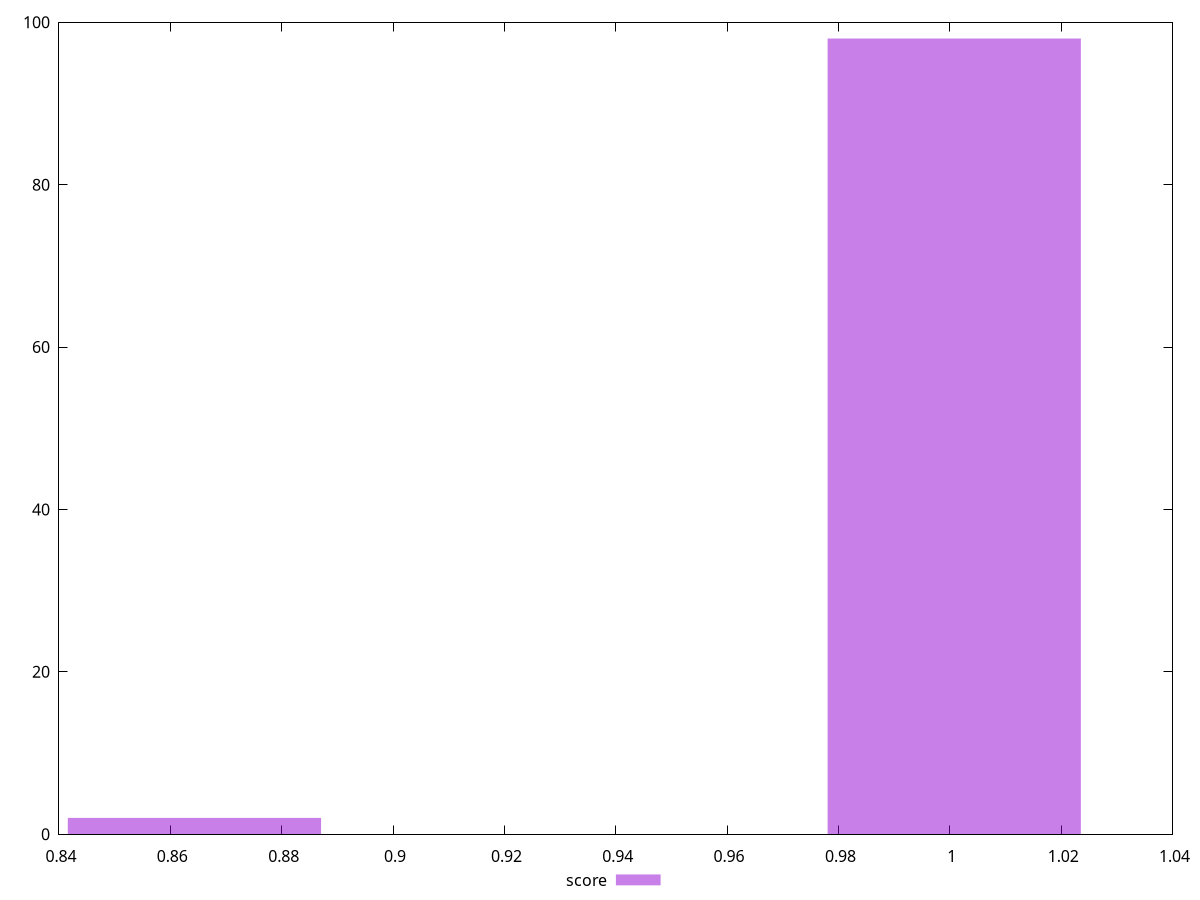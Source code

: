 reset
set terminal svg size 640, 490 enhanced background rgb 'white'
set output "reprap/unminified-css/samples/pages+cached+nointeractive/score/histogram.svg"

$score <<EOF
1.0007960863802947 98
0.8643238927829817 2
EOF

set key outside below
set boxwidth 0.0454907311991043
set yrange [0:100]
set style fill transparent solid 0.5 noborder

plot \
  $score title "score" with boxes, \


reset